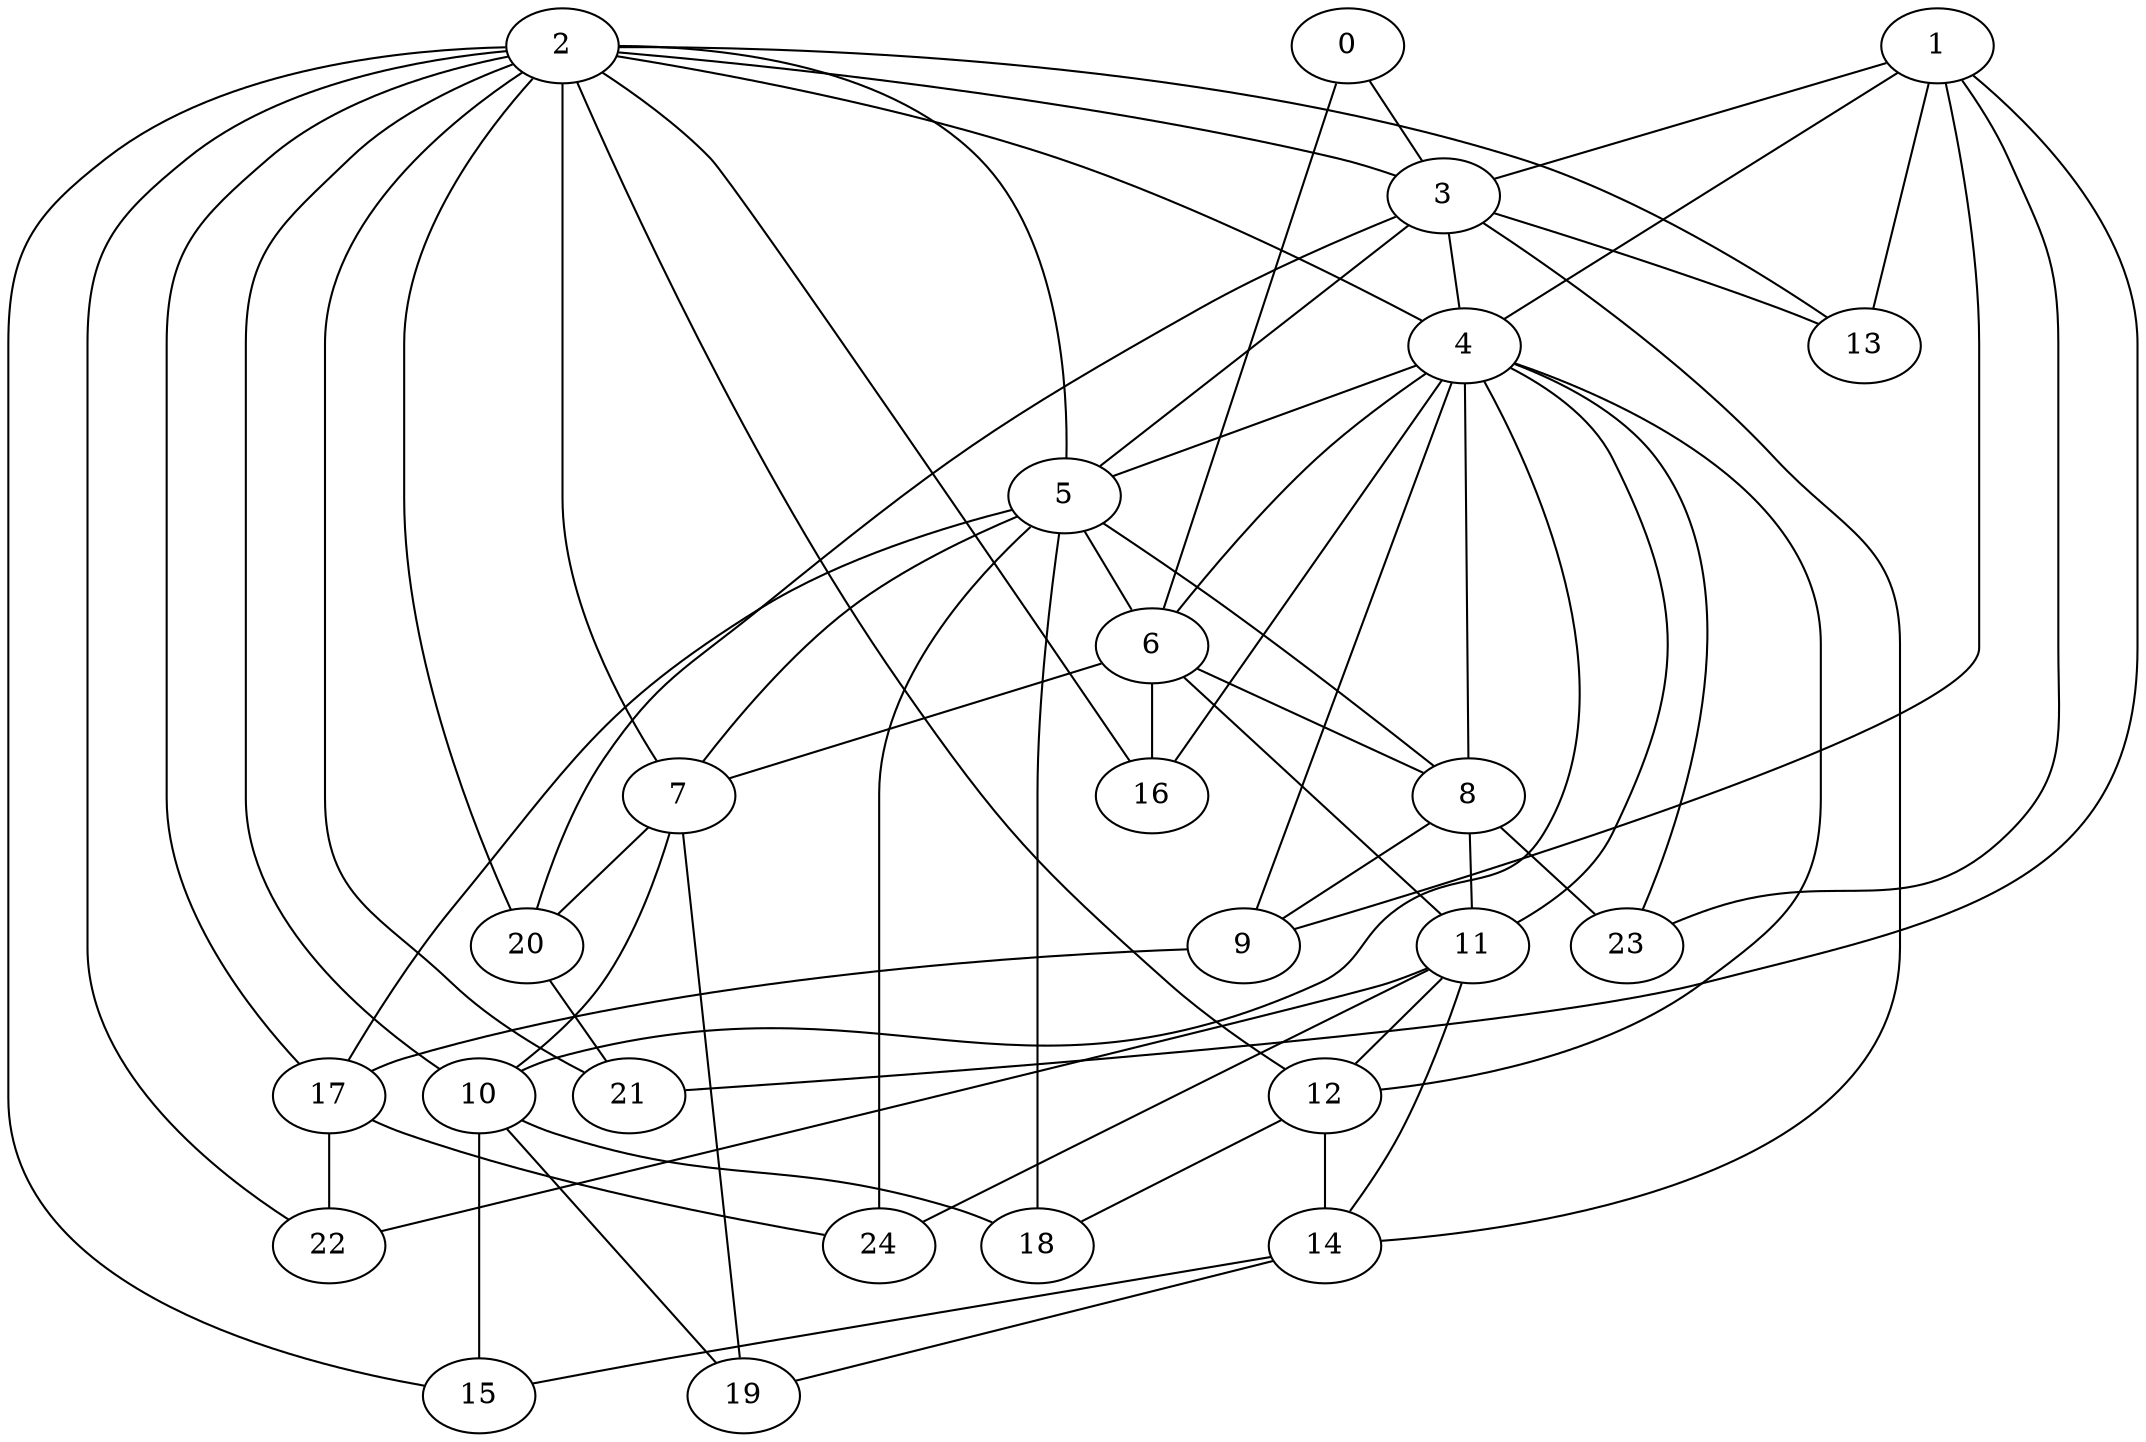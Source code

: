 strict graph "barabasi_albert_graph(25,3)" {
0;
1;
2;
3;
4;
5;
6;
7;
8;
9;
10;
11;
12;
13;
14;
15;
16;
17;
18;
19;
20;
21;
22;
23;
24;
0 -- 3  [is_available=True, prob="1.0"];
0 -- 6  [is_available=True, prob="0.0310378108726"];
1 -- 3  [is_available=True, prob="0.632792147056"];
1 -- 4  [is_available=True, prob="0.704277254891"];
1 -- 9  [is_available=True, prob="0.244008252352"];
1 -- 13  [is_available=True, prob="1.0"];
1 -- 21  [is_available=True, prob="0.815977354766"];
1 -- 23  [is_available=True, prob="0.780082272706"];
2 -- 3  [is_available=True, prob="0.923631655402"];
2 -- 4  [is_available=True, prob="0.269662672063"];
2 -- 5  [is_available=True, prob="1.0"];
2 -- 7  [is_available=True, prob="0.906338056718"];
2 -- 10  [is_available=True, prob="0.278791299167"];
2 -- 12  [is_available=True, prob="0.961008849106"];
2 -- 13  [is_available=True, prob="0.828175402354"];
2 -- 15  [is_available=True, prob="0.655212162146"];
2 -- 16  [is_available=True, prob="1.0"];
2 -- 17  [is_available=True, prob="0.810179164323"];
2 -- 20  [is_available=True, prob="0.0804739720794"];
2 -- 21  [is_available=True, prob="0.101487806516"];
2 -- 22  [is_available=True, prob="0.315632458847"];
3 -- 4  [is_available=True, prob="0.972887350078"];
3 -- 5  [is_available=True, prob="0.111488808955"];
3 -- 13  [is_available=True, prob="0.410465804855"];
3 -- 14  [is_available=True, prob="0.811802979812"];
3 -- 20  [is_available=True, prob="0.845637515214"];
4 -- 5  [is_available=True, prob="1.0"];
4 -- 6  [is_available=True, prob="0.0747779042206"];
4 -- 8  [is_available=True, prob="0.295192522987"];
4 -- 9  [is_available=True, prob="0.843350376666"];
4 -- 10  [is_available=True, prob="0.148053015046"];
4 -- 11  [is_available=True, prob="0.0159470432995"];
4 -- 12  [is_available=True, prob="0.367458671804"];
4 -- 16  [is_available=True, prob="0.668189657979"];
4 -- 23  [is_available=True, prob="0.506400694703"];
5 -- 6  [is_available=True, prob="1.0"];
5 -- 7  [is_available=True, prob="1.0"];
5 -- 8  [is_available=True, prob="0.403279645727"];
5 -- 17  [is_available=True, prob="0.648685927248"];
5 -- 18  [is_available=True, prob="0.708624679606"];
5 -- 24  [is_available=True, prob="0.210895629042"];
6 -- 7  [is_available=True, prob="0.699467534766"];
6 -- 8  [is_available=True, prob="0.304915718449"];
6 -- 11  [is_available=True, prob="0.40250783288"];
6 -- 16  [is_available=True, prob="0.120900421838"];
7 -- 10  [is_available=True, prob="0.208630853663"];
7 -- 19  [is_available=True, prob="0.351807535536"];
7 -- 20  [is_available=True, prob="1.0"];
8 -- 9  [is_available=True, prob="0.0700940403181"];
8 -- 11  [is_available=True, prob="0.0701223186495"];
8 -- 23  [is_available=True, prob="0.722766827033"];
9 -- 17  [is_available=True, prob="0.286758136941"];
10 -- 15  [is_available=True, prob="0.598324522267"];
10 -- 18  [is_available=True, prob="0.241793805925"];
10 -- 19  [is_available=True, prob="1.0"];
11 -- 12  [is_available=True, prob="0.771893973925"];
11 -- 14  [is_available=True, prob="0.661079930605"];
11 -- 22  [is_available=True, prob="0.947656678046"];
11 -- 24  [is_available=True, prob="1.0"];
12 -- 18  [is_available=True, prob="1.0"];
12 -- 14  [is_available=True, prob="1.0"];
14 -- 19  [is_available=True, prob="0.739713010658"];
14 -- 15  [is_available=True, prob="0.856482338612"];
17 -- 24  [is_available=True, prob="0.616453428318"];
17 -- 22  [is_available=True, prob="0.491770096664"];
20 -- 21  [is_available=True, prob="0.135828553731"];
}

